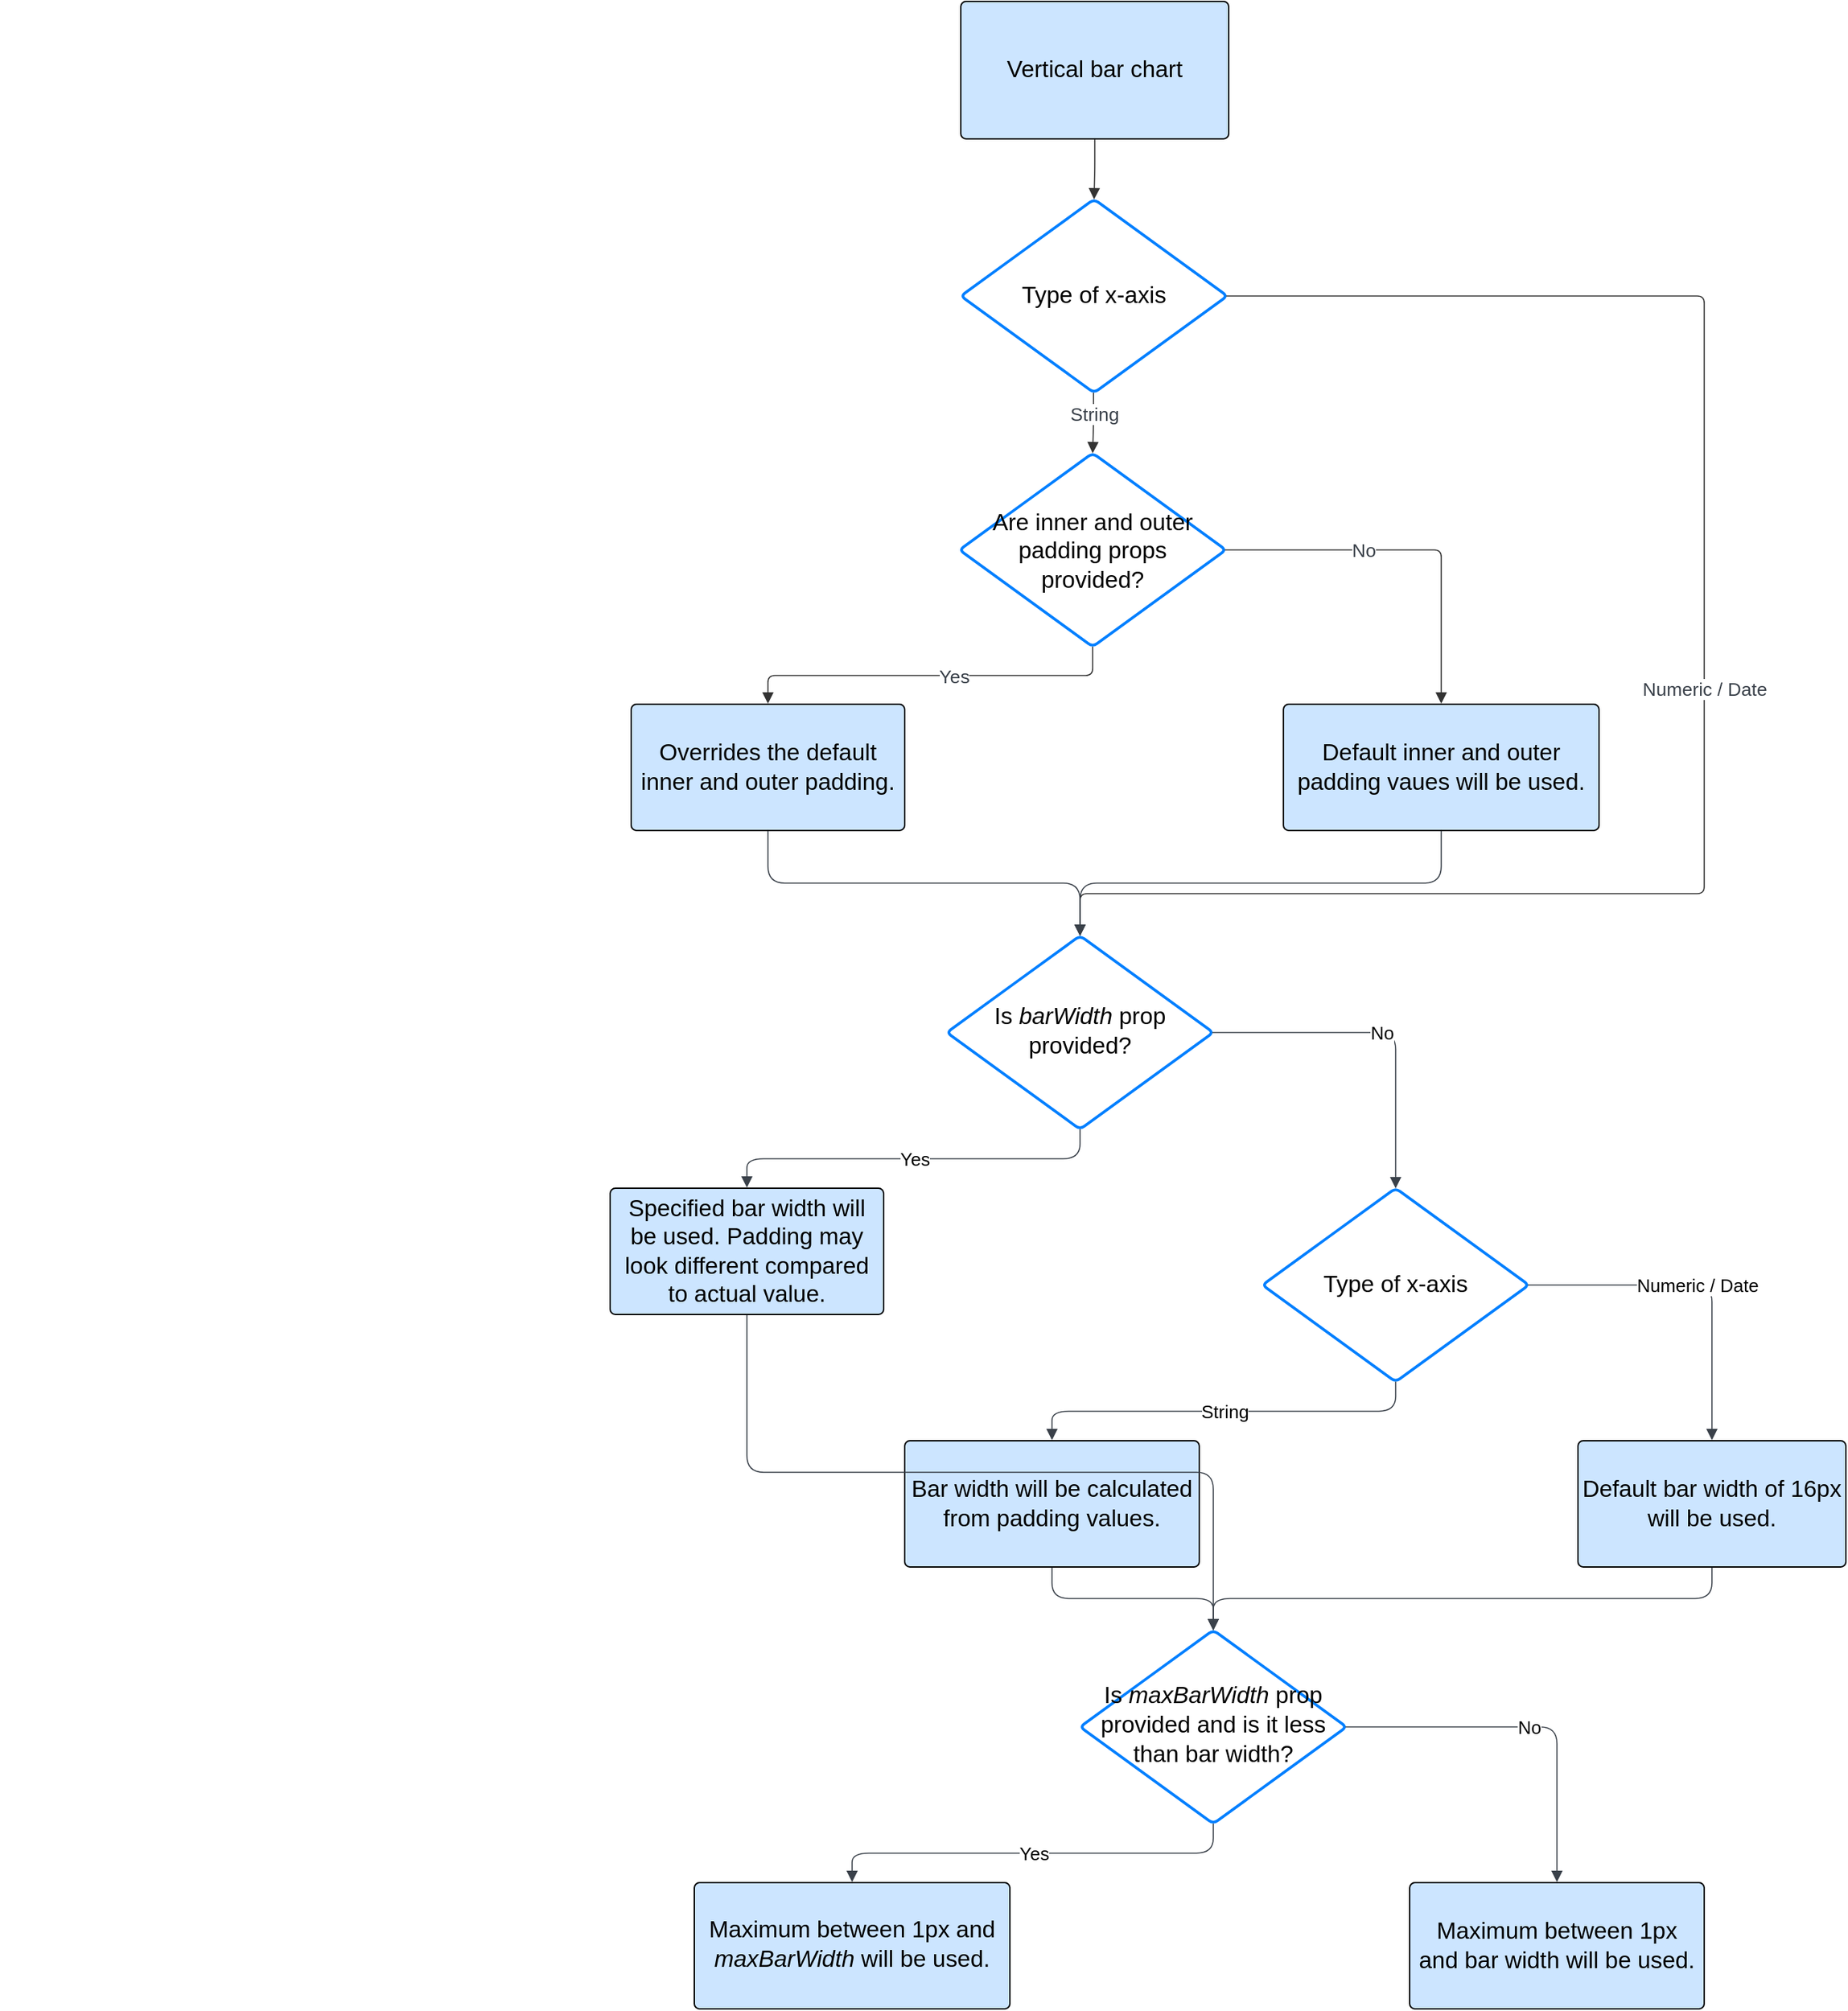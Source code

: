 <mxfile version="23.1.8" type="device">
  <diagram name="Page-1" id="o4OhZ2oS_HKrllLenh68">
    <mxGraphModel dx="2487" dy="2783" grid="1" gridSize="10" guides="1" tooltips="1" connect="1" arrows="1" fold="1" page="1" pageScale="1" pageWidth="850" pageHeight="1100" math="0" shadow="0">
      <root>
        <mxCell id="0" />
        <mxCell id="1" parent="0" />
        <mxCell id="ifTaqjOP2CNsPisrQnqM-1" parent="0" />
        <mxCell id="ifTaqjOP2CNsPisrQnqM-2" value="Vertical bar chart" style="html=1;overflow=block;blockSpacing=1;whiteSpace=wrap;fontSize=16.7;fontFamily=Helvetica;spacing=3.8;strokeColor=#000000;rounded=1;absoluteArcSize=1;arcSize=7.5;fillColor=#CCE5FF;strokeWidth=1;lucidId=9YwLfgtRs5Tj;perimeterSpacing=0;" vertex="1" parent="ifTaqjOP2CNsPisrQnqM-1">
          <mxGeometry x="685" y="-291" width="191" height="98" as="geometry" />
        </mxCell>
        <mxCell id="ifTaqjOP2CNsPisrQnqM-3" value="" style="html=1;jettySize=18;whiteSpace=wrap;fontSize=13;fontFamily=Helvetica;strokeColor=#333333;strokeOpacity=100;strokeWidth=0.8;rounded=1;arcSize=10;edgeStyle=orthogonalEdgeStyle;startArrow=none;endArrow=block;endFill=1;exitX=0.5;exitY=1.004;exitPerimeter=0;entryX=0.5;entryY=0.001;entryPerimeter=0;lucidId=9YwL8oeteDcB;" edge="1" parent="ifTaqjOP2CNsPisrQnqM-1" source="ifTaqjOP2CNsPisrQnqM-2" target="ifTaqjOP2CNsPisrQnqM-4">
          <mxGeometry width="100" height="100" relative="1" as="geometry">
            <Array as="points" />
          </mxGeometry>
        </mxCell>
        <mxCell id="ifTaqjOP2CNsPisrQnqM-4" value="Type of x-axis" style="html=1;overflow=block;blockSpacing=1;whiteSpace=wrap;rhombus;fontSize=16.7;fontFamily=Helvetica;spacing=3.3;strokeColor=#007FFF;rounded=1;absoluteArcSize=1;arcSize=7.5;fillColor=default;strokeWidth=2;lucidId=9YwLLfgIR_U6;" vertex="1" parent="ifTaqjOP2CNsPisrQnqM-1">
          <mxGeometry x="685" y="-150" width="190" height="138" as="geometry" />
        </mxCell>
        <mxCell id="ifTaqjOP2CNsPisrQnqM-5" value="" style="html=1;jettySize=18;whiteSpace=wrap;fontSize=13.3;fontFamily=Helvetica;fontColor=#3a414a;strokeColor=#333333;strokeOpacity=100;strokeWidth=0.8;rounded=1;arcSize=10;edgeStyle=orthogonalEdgeStyle;startArrow=none;endArrow=block;endFill=1;exitX=0.996;exitY=0.5;exitPerimeter=0;entryX=0.5;entryY=0.001;entryPerimeter=0;lucidId=9YwLdxpSuw8a;" edge="1" parent="ifTaqjOP2CNsPisrQnqM-1" source="ifTaqjOP2CNsPisrQnqM-4" target="ifTaqjOP2CNsPisrQnqM-14">
          <mxGeometry width="100" height="100" relative="1" as="geometry">
            <Array as="points">
              <mxPoint x="1215" y="-81" />
              <mxPoint x="1215" y="345" />
              <mxPoint x="770" y="345" />
            </Array>
          </mxGeometry>
        </mxCell>
        <mxCell id="ifTaqjOP2CNsPisrQnqM-6" value="Numeric / Date" style="text;html=1;resizable=0;labelBackgroundColor=default;align=center;verticalAlign=middle;fontColor=#3a414a;fontSize=13.3;" vertex="1" parent="ifTaqjOP2CNsPisrQnqM-5">
          <mxGeometry relative="1" as="geometry" />
        </mxCell>
        <mxCell id="ifTaqjOP2CNsPisrQnqM-7" value="" style="html=1;jettySize=18;whiteSpace=wrap;fontSize=13;fontFamily=Helvetica;strokeColor=#333333;strokeOpacity=100;strokeWidth=0.8;rounded=1;arcSize=10;edgeStyle=orthogonalEdgeStyle;startArrow=none;endArrow=block;endFill=1;exitX=0.5;exitY=0.999;exitPerimeter=0;entryX=0.5;entryY=-0.004;entryPerimeter=0;lucidId=9YwLz~brRzr6;" edge="1" parent="ifTaqjOP2CNsPisrQnqM-1" source="ifTaqjOP2CNsPisrQnqM-13" target="ifTaqjOP2CNsPisrQnqM-9">
          <mxGeometry width="100" height="100" relative="1" as="geometry">
            <Array as="points" />
          </mxGeometry>
        </mxCell>
        <mxCell id="ifTaqjOP2CNsPisrQnqM-8" value="Yes" style="text;html=1;resizable=0;labelBackgroundColor=default;align=center;verticalAlign=middle;fontColor=#3a414a;fontSize=13.3;" vertex="1" parent="ifTaqjOP2CNsPisrQnqM-7">
          <mxGeometry x="-0.123" relative="1" as="geometry" />
        </mxCell>
        <mxCell id="ifTaqjOP2CNsPisrQnqM-9" value="Overrides the default inner and outer padding." style="html=1;overflow=block;blockSpacing=1;whiteSpace=wrap;fontSize=16.7;fontFamily=Helvetica;spacing=3.8;strokeColor=#000000;rounded=1;absoluteArcSize=1;arcSize=7.5;fillColor=#CCE5FF;strokeWidth=1;lucidId=9YwLFzqx.hCI;" vertex="1" parent="ifTaqjOP2CNsPisrQnqM-1">
          <mxGeometry x="450" y="210" width="195" height="90" as="geometry" />
        </mxCell>
        <mxCell id="ifTaqjOP2CNsPisrQnqM-10" value="" style="html=1;jettySize=18;whiteSpace=wrap;fontSize=13;fontFamily=Helvetica;strokeColor=#333333;strokeOpacity=100;strokeWidth=0.8;rounded=1;arcSize=10;edgeStyle=orthogonalEdgeStyle;startArrow=none;endArrow=block;endFill=1;exitX=0.498;exitY=0.999;exitPerimeter=0;entryX=0.5;entryY=0.001;entryPerimeter=0;lucidId=9YwLgeOZhXL~;" edge="1" parent="ifTaqjOP2CNsPisrQnqM-1" source="ifTaqjOP2CNsPisrQnqM-4" target="ifTaqjOP2CNsPisrQnqM-13">
          <mxGeometry width="100" height="100" relative="1" as="geometry">
            <Array as="points" />
          </mxGeometry>
        </mxCell>
        <mxCell id="ifTaqjOP2CNsPisrQnqM-11" value="String" style="text;html=1;resizable=0;labelBackgroundColor=default;align=center;verticalAlign=middle;fontColor=#3a414a;fontSize=13.3;" vertex="1" parent="ifTaqjOP2CNsPisrQnqM-10">
          <mxGeometry x="-0.335" relative="1" as="geometry" />
        </mxCell>
        <mxCell id="ifTaqjOP2CNsPisrQnqM-12" value="Default inner and outer padding vaues will be used." style="html=1;overflow=block;blockSpacing=1;whiteSpace=wrap;fontSize=16.7;fontFamily=Helvetica;spacing=3.8;strokeColor=#000000;rounded=1;absoluteArcSize=1;arcSize=7.5;fillColor=#CCE5FF;strokeWidth=1;lucidId=9YwLL.iYdirB;" vertex="1" parent="ifTaqjOP2CNsPisrQnqM-1">
          <mxGeometry x="915" y="210" width="225" height="90" as="geometry" />
        </mxCell>
        <mxCell id="ifTaqjOP2CNsPisrQnqM-13" value="Are inner and outer padding props provided?" style="html=1;overflow=block;blockSpacing=1;whiteSpace=wrap;rhombus;fontSize=16.7;spacingLeft=8.8;spacingRight=8.8;spacingTop=2.5;spacing=3.8;verticalAlign=middle;strokeColor=#007FFF;rounded=1;absoluteArcSize=1;arcSize=7.5;fillColor=default;strokeWidth=2;lucidId=9YwLPzIDI7GY;" vertex="1" parent="ifTaqjOP2CNsPisrQnqM-1">
          <mxGeometry x="684" y="31" width="190" height="138" as="geometry" />
        </mxCell>
        <mxCell id="ifTaqjOP2CNsPisrQnqM-14" value="&lt;div style=&quot;display: flex; justify-content: center; text-align: center; align-items: baseline; font-size: 0; line-height: 1.25;margin-top: -2px;&quot;&gt;&lt;span&gt;&lt;span style=&quot;font-size:16.7px;&quot;&gt;Is &lt;/span&gt;&lt;span style=&quot;font-size:16.7px;font-style: italic;&quot;&gt;barWidth&lt;/span&gt;&lt;span style=&quot;font-size:16.7px;&quot;&gt; prop provided?&lt;/span&gt;&lt;/span&gt;&lt;/div&gt;" style="html=1;overflow=block;blockSpacing=1;whiteSpace=wrap;rhombus;fontSize=13;spacing=3.3;strokeColor=#007FFF;rounded=1;absoluteArcSize=1;arcSize=7.5;fillColor=default;strokeWidth=2;lucidId=9YwLb2d~CnAW;" vertex="1" parent="ifTaqjOP2CNsPisrQnqM-1">
          <mxGeometry x="675" y="375" width="190" height="138" as="geometry" />
        </mxCell>
        <mxCell id="ifTaqjOP2CNsPisrQnqM-15" value="" style="html=1;jettySize=18;whiteSpace=wrap;fontSize=13.3;fontColor=#3a414a;strokeColor=#333333;strokeOpacity=100;strokeWidth=0.8;rounded=1;arcSize=10;edgeStyle=orthogonalEdgeStyle;startArrow=none;endArrow=block;endFill=1;exitX=0.996;exitY=0.5;exitPerimeter=0;entryX=0.5;entryY=-0.004;entryPerimeter=0;lucidId=9YwLZvTl-fFY;" edge="1" parent="ifTaqjOP2CNsPisrQnqM-1" source="ifTaqjOP2CNsPisrQnqM-13" target="ifTaqjOP2CNsPisrQnqM-12">
          <mxGeometry width="100" height="100" relative="1" as="geometry">
            <Array as="points" />
          </mxGeometry>
        </mxCell>
        <mxCell id="ifTaqjOP2CNsPisrQnqM-16" value="No" style="text;html=1;resizable=0;labelBackgroundColor=default;align=center;verticalAlign=middle;fontColor=#3a414a;fontSize=13.3;" vertex="1" parent="ifTaqjOP2CNsPisrQnqM-15">
          <mxGeometry x="-0.252" relative="1" as="geometry" />
        </mxCell>
        <mxCell id="ifTaqjOP2CNsPisrQnqM-17" value="" style="html=1;jettySize=18;whiteSpace=wrap;fontSize=13;strokeColor=#3a414a;strokeOpacity=100;strokeWidth=0.8;rounded=1;arcSize=24;edgeStyle=orthogonalEdgeStyle;startArrow=none;endArrow=block;endFill=1;exitX=0.5;exitY=1.004;exitPerimeter=0;entryX=0.5;entryY=0.001;entryPerimeter=0;lucidId=n05cTGTY3JA~;" edge="1" parent="ifTaqjOP2CNsPisrQnqM-1" source="ifTaqjOP2CNsPisrQnqM-12" target="ifTaqjOP2CNsPisrQnqM-14">
          <mxGeometry width="100" height="100" relative="1" as="geometry">
            <Array as="points" />
          </mxGeometry>
        </mxCell>
        <mxCell id="ifTaqjOP2CNsPisrQnqM-18" value="" style="html=1;jettySize=18;whiteSpace=wrap;fontSize=13;strokeColor=#3a414a;strokeOpacity=100;strokeWidth=0.8;rounded=1;arcSize=24;edgeStyle=orthogonalEdgeStyle;startArrow=none;endArrow=block;endFill=1;exitX=0.5;exitY=1.004;exitPerimeter=0;entryX=0.5;entryY=0.001;entryPerimeter=0;lucidId=y05cJtFL6XeX;" edge="1" parent="ifTaqjOP2CNsPisrQnqM-1" source="ifTaqjOP2CNsPisrQnqM-9" target="ifTaqjOP2CNsPisrQnqM-14">
          <mxGeometry width="100" height="100" relative="1" as="geometry">
            <Array as="points" />
          </mxGeometry>
        </mxCell>
        <mxCell id="ifTaqjOP2CNsPisrQnqM-19" value="Type of x-axis" style="html=1;overflow=block;blockSpacing=1;whiteSpace=wrap;rhombus;fontSize=16.7;align=center;spacing=3.3;strokeColor=#007FFF;rounded=1;absoluteArcSize=1;arcSize=7.5;fillColor=default;strokeWidth=2;lucidId=405cg647uPhH;" vertex="1" parent="ifTaqjOP2CNsPisrQnqM-1">
          <mxGeometry x="900" y="555" width="190" height="138" as="geometry" />
        </mxCell>
        <mxCell id="ifTaqjOP2CNsPisrQnqM-20" value="Default bar width of 16px will be used." style="html=1;overflow=block;blockSpacing=1;whiteSpace=wrap;fontSize=16.7;fontFamily=Helvetica;spacing=3.8;strokeColor=#000000;rounded=1;absoluteArcSize=1;arcSize=7.5;fillColor=#CCE5FF;strokeWidth=1;lucidId=035cGxb3d3oc;" vertex="1" parent="ifTaqjOP2CNsPisrQnqM-1">
          <mxGeometry x="1125" y="735" width="191" height="90" as="geometry" />
        </mxCell>
        <mxCell id="ifTaqjOP2CNsPisrQnqM-21" value="Bar width will be calculated from padding values." style="html=1;overflow=block;blockSpacing=1;whiteSpace=wrap;fontSize=16.7;fontFamily=Helvetica;spacing=3.8;strokeColor=#000000;rounded=1;absoluteArcSize=1;arcSize=7.5;fillColor=#CCE5FF;strokeWidth=1;lucidId=t45cLlijir-A;" vertex="1" parent="ifTaqjOP2CNsPisrQnqM-1">
          <mxGeometry x="645" y="735" width="210" height="90" as="geometry" />
        </mxCell>
        <mxCell id="ifTaqjOP2CNsPisrQnqM-22" value="Specified bar width will be used. Padding may look different compared to actual value." style="html=1;overflow=block;blockSpacing=1;whiteSpace=wrap;fontSize=16.7;fontFamily=Helvetica;spacing=3.8;strokeColor=#000000;rounded=1;absoluteArcSize=1;arcSize=7.5;fillColor=#CCE5FF;strokeWidth=1;lucidId=945cED5xd70_;" vertex="1" parent="ifTaqjOP2CNsPisrQnqM-1">
          <mxGeometry x="435" y="555" width="195" height="90" as="geometry" />
        </mxCell>
        <mxCell id="ifTaqjOP2CNsPisrQnqM-23" value="&lt;div style=&quot;display: flex; justify-content: center; text-align: center; align-items: baseline; font-size: 0; line-height: 1.25;margin-top: -2px;&quot;&gt;&lt;span&gt;&lt;span style=&quot;font-size:16.7px;&quot;&gt;Is &lt;/span&gt;&lt;span style=&quot;font-size:16.7px;font-style: italic;&quot;&gt;maxBarWidth&lt;/span&gt;&lt;span style=&quot;font-size:16.7px;&quot;&gt; prop provided and is it less than bar width?&lt;/span&gt;&lt;/span&gt;&lt;/div&gt;" style="html=1;overflow=block;blockSpacing=1;whiteSpace=wrap;rhombus;fontSize=13;spacing=3.3;strokeColor=#007FFF;rounded=1;absoluteArcSize=1;arcSize=7.5;fillColor=default;strokeWidth=2;lucidId=Q75cQ-D-dR0r;" vertex="1" parent="ifTaqjOP2CNsPisrQnqM-1">
          <mxGeometry x="770" y="870" width="190" height="138" as="geometry" />
        </mxCell>
        <mxCell id="ifTaqjOP2CNsPisrQnqM-24" value="Maximum between 1px and bar width will be used." style="html=1;overflow=block;blockSpacing=1;whiteSpace=wrap;fontSize=16.7;fontFamily=Helvetica;spacing=3.8;strokeColor=#000000;rounded=1;absoluteArcSize=1;arcSize=7.5;fillColor=#CCE5FF;strokeWidth=1;lucidId=Q85cUZI3Ayg6;" vertex="1" parent="ifTaqjOP2CNsPisrQnqM-1">
          <mxGeometry x="1005" y="1050" width="210" height="90" as="geometry" />
        </mxCell>
        <mxCell id="ifTaqjOP2CNsPisrQnqM-25" value="&lt;div style=&quot;display: flex; justify-content: center; text-align: center; align-items: baseline; font-size: 0; line-height: 1.25;margin-top: -2px;&quot;&gt;&lt;span&gt;&lt;span style=&quot;font-size:16.7px;font-family: Helvetica;&quot;&gt;Maximum between 1px and &lt;/span&gt;&lt;span style=&quot;font-size:16.7px;font-style: italic;font-family: Helvetica;&quot;&gt;maxBarWidth&lt;/span&gt;&lt;span style=&quot;font-size:16.7px;font-family: Helvetica;&quot;&gt; will be used.&lt;/span&gt;&lt;/span&gt;&lt;/div&gt;" style="html=1;overflow=block;blockSpacing=1;whiteSpace=wrap;fontSize=13;fontFamily=Helvetica;spacing=3.8;strokeColor=#000000;rounded=1;absoluteArcSize=1;arcSize=7.5;fillColor=#CCE5FF;strokeWidth=1;lucidId=Q85cTT0lh-eX;" vertex="1" parent="ifTaqjOP2CNsPisrQnqM-1">
          <mxGeometry x="495" y="1050" width="225" height="90" as="geometry" />
        </mxCell>
        <mxCell id="ifTaqjOP2CNsPisrQnqM-26" value="" style="html=1;jettySize=18;whiteSpace=wrap;fontSize=13;align=center;strokeColor=#3a414a;strokeOpacity=100;strokeWidth=0.8;rounded=1;arcSize=24;edgeStyle=orthogonalEdgeStyle;startArrow=none;endArrow=block;endFill=1;exitX=0.996;exitY=0.5;exitPerimeter=0;entryX=0.5;entryY=0.001;entryPerimeter=0;lucidId=6s6cWjbruYsr;" edge="1" parent="ifTaqjOP2CNsPisrQnqM-1" source="ifTaqjOP2CNsPisrQnqM-14" target="ifTaqjOP2CNsPisrQnqM-19">
          <mxGeometry width="100" height="100" relative="1" as="geometry">
            <Array as="points">
              <mxPoint x="995" y="444" />
            </Array>
          </mxGeometry>
        </mxCell>
        <mxCell id="ifTaqjOP2CNsPisrQnqM-27" value="No" style="text;html=1;resizable=0;labelBackgroundColor=default;align=center;verticalAlign=middle;fontSize=13;" vertex="1" parent="ifTaqjOP2CNsPisrQnqM-26">
          <mxGeometry relative="1" as="geometry" />
        </mxCell>
        <mxCell id="ifTaqjOP2CNsPisrQnqM-28" value="" style="html=1;jettySize=18;whiteSpace=wrap;fontSize=13;align=center;strokeColor=#3a414a;strokeOpacity=100;strokeWidth=0.8;rounded=1;arcSize=24;edgeStyle=orthogonalEdgeStyle;startArrow=none;endArrow=block;endFill=1;exitX=0.5;exitY=0.999;exitPerimeter=0;entryX=0.5;entryY=-0.004;entryPerimeter=0;lucidId=vt6c6lWZ5tJV;" edge="1" parent="ifTaqjOP2CNsPisrQnqM-1" source="ifTaqjOP2CNsPisrQnqM-14" target="ifTaqjOP2CNsPisrQnqM-22">
          <mxGeometry width="100" height="100" relative="1" as="geometry">
            <Array as="points" />
          </mxGeometry>
        </mxCell>
        <mxCell id="ifTaqjOP2CNsPisrQnqM-29" value="Yes" style="text;html=1;resizable=0;labelBackgroundColor=default;align=center;verticalAlign=middle;fontSize=13;" vertex="1" parent="ifTaqjOP2CNsPisrQnqM-28">
          <mxGeometry relative="1" as="geometry" />
        </mxCell>
        <mxCell id="ifTaqjOP2CNsPisrQnqM-30" value="" style="html=1;jettySize=18;whiteSpace=wrap;fontSize=13;align=center;strokeColor=#3a414a;strokeOpacity=100;strokeWidth=0.8;rounded=1;arcSize=24;edgeStyle=orthogonalEdgeStyle;startArrow=none;endArrow=block;endFill=1;exitX=0.5;exitY=0.999;exitPerimeter=0;entryX=0.5;entryY=-0.004;entryPerimeter=0;lucidId=eu6cNIkU88PL;" edge="1" parent="ifTaqjOP2CNsPisrQnqM-1" source="ifTaqjOP2CNsPisrQnqM-19" target="ifTaqjOP2CNsPisrQnqM-21">
          <mxGeometry width="100" height="100" relative="1" as="geometry">
            <Array as="points" />
          </mxGeometry>
        </mxCell>
        <mxCell id="ifTaqjOP2CNsPisrQnqM-31" value="String" style="text;html=1;resizable=0;labelBackgroundColor=default;align=center;verticalAlign=middle;fontSize=13;" vertex="1" parent="ifTaqjOP2CNsPisrQnqM-30">
          <mxGeometry relative="1" as="geometry" />
        </mxCell>
        <mxCell id="ifTaqjOP2CNsPisrQnqM-32" value="" style="html=1;jettySize=18;whiteSpace=wrap;fontSize=13;align=center;strokeColor=#3a414a;strokeOpacity=100;strokeWidth=0.8;rounded=1;arcSize=24;edgeStyle=orthogonalEdgeStyle;startArrow=none;endArrow=block;endFill=1;exitX=0.996;exitY=0.5;exitPerimeter=0;entryX=0.5;entryY=-0.004;entryPerimeter=0;lucidId=lu6cXM-vXQhy;" edge="1" parent="ifTaqjOP2CNsPisrQnqM-1" source="ifTaqjOP2CNsPisrQnqM-19" target="ifTaqjOP2CNsPisrQnqM-20">
          <mxGeometry width="100" height="100" relative="1" as="geometry">
            <Array as="points" />
          </mxGeometry>
        </mxCell>
        <mxCell id="ifTaqjOP2CNsPisrQnqM-33" value="Numeric / Date" style="text;html=1;resizable=0;labelBackgroundColor=default;align=center;verticalAlign=middle;fontSize=13;" vertex="1" parent="ifTaqjOP2CNsPisrQnqM-32">
          <mxGeometry relative="1" as="geometry" />
        </mxCell>
        <mxCell id="ifTaqjOP2CNsPisrQnqM-34" value="" style="html=1;jettySize=18;whiteSpace=wrap;fontSize=13;align=center;strokeColor=#3a414a;strokeOpacity=100;strokeWidth=0.8;rounded=1;arcSize=24;edgeStyle=orthogonalEdgeStyle;startArrow=none;endArrow=block;endFill=1;exitX=0.5;exitY=0.999;exitPerimeter=0;entryX=0.5;entryY=-0.004;entryPerimeter=0;lucidId=9u6crlvWucEE;" edge="1" parent="ifTaqjOP2CNsPisrQnqM-1" source="ifTaqjOP2CNsPisrQnqM-23" target="ifTaqjOP2CNsPisrQnqM-25">
          <mxGeometry width="100" height="100" relative="1" as="geometry">
            <Array as="points" />
          </mxGeometry>
        </mxCell>
        <mxCell id="ifTaqjOP2CNsPisrQnqM-35" value="Yes" style="text;html=1;resizable=0;labelBackgroundColor=default;align=center;verticalAlign=middle;fontSize=13;" vertex="1" parent="ifTaqjOP2CNsPisrQnqM-34">
          <mxGeometry relative="1" as="geometry" />
        </mxCell>
        <mxCell id="ifTaqjOP2CNsPisrQnqM-36" value="" style="html=1;jettySize=18;whiteSpace=wrap;fontSize=13;align=center;strokeColor=#3a414a;strokeOpacity=100;strokeWidth=0.8;rounded=1;arcSize=24;edgeStyle=orthogonalEdgeStyle;startArrow=none;endArrow=block;endFill=1;exitX=0.996;exitY=0.5;exitPerimeter=0;entryX=0.5;entryY=-0.004;entryPerimeter=0;lucidId=av6cABh26u8f;" edge="1" parent="ifTaqjOP2CNsPisrQnqM-1" source="ifTaqjOP2CNsPisrQnqM-23" target="ifTaqjOP2CNsPisrQnqM-24">
          <mxGeometry width="100" height="100" relative="1" as="geometry">
            <Array as="points" />
          </mxGeometry>
        </mxCell>
        <mxCell id="ifTaqjOP2CNsPisrQnqM-37" value="No" style="text;html=1;resizable=0;labelBackgroundColor=default;align=center;verticalAlign=middle;fontSize=13;" vertex="1" parent="ifTaqjOP2CNsPisrQnqM-36">
          <mxGeometry relative="1" as="geometry" />
        </mxCell>
        <mxCell id="ifTaqjOP2CNsPisrQnqM-38" value="" style="html=1;jettySize=18;whiteSpace=wrap;fontSize=13;strokeColor=#3a414a;strokeOpacity=100;strokeWidth=0.8;rounded=1;arcSize=24;edgeStyle=orthogonalEdgeStyle;startArrow=none;endArrow=block;endFill=1;exitX=0.5;exitY=1.004;exitPerimeter=0;entryX=0.5;entryY=0.001;entryPerimeter=0;lucidId=gv6cPqb67qcq;" edge="1" parent="ifTaqjOP2CNsPisrQnqM-1" source="ifTaqjOP2CNsPisrQnqM-22" target="ifTaqjOP2CNsPisrQnqM-23">
          <mxGeometry width="100" height="100" relative="1" as="geometry">
            <Array as="points" />
          </mxGeometry>
        </mxCell>
        <mxCell id="ifTaqjOP2CNsPisrQnqM-39" value="" style="html=1;jettySize=18;whiteSpace=wrap;fontSize=13;strokeColor=#3a414a;strokeOpacity=100;strokeWidth=0.8;rounded=1;arcSize=24;edgeStyle=orthogonalEdgeStyle;startArrow=none;endArrow=block;endFill=1;exitX=0.5;exitY=1.004;exitPerimeter=0;entryX=0.5;entryY=0.001;entryPerimeter=0;lucidId=pv6cCfCuStGf;" edge="1" parent="ifTaqjOP2CNsPisrQnqM-1" source="ifTaqjOP2CNsPisrQnqM-20" target="ifTaqjOP2CNsPisrQnqM-23">
          <mxGeometry width="100" height="100" relative="1" as="geometry">
            <Array as="points" />
          </mxGeometry>
        </mxCell>
        <mxCell id="ifTaqjOP2CNsPisrQnqM-40" value="" style="html=1;jettySize=18;whiteSpace=wrap;fontSize=13;strokeColor=#3a414a;strokeOpacity=100;strokeWidth=0.8;rounded=1;arcSize=24;edgeStyle=orthogonalEdgeStyle;startArrow=none;endArrow=block;endFill=1;exitX=0.5;exitY=1.004;exitPerimeter=0;entryX=0.5;entryY=0.001;entryPerimeter=0;lucidId=wv6c.kFSJF0F;" edge="1" parent="ifTaqjOP2CNsPisrQnqM-1" source="ifTaqjOP2CNsPisrQnqM-21" target="ifTaqjOP2CNsPisrQnqM-23">
          <mxGeometry width="100" height="100" relative="1" as="geometry">
            <Array as="points" />
          </mxGeometry>
        </mxCell>
        <mxCell id="ifTaqjOP2CNsPisrQnqM-41" value="New Layer" parent="0" />
        <mxCell id="ifTaqjOP2CNsPisrQnqM-42" value="" style="group;dropTarget=0;pointerEvents=0;container=1;collapsible=0;recursiveResize=0;" vertex="1" parent="ifTaqjOP2CNsPisrQnqM-41">
          <mxGeometry as="geometry" />
        </mxCell>
      </root>
    </mxGraphModel>
  </diagram>
</mxfile>
